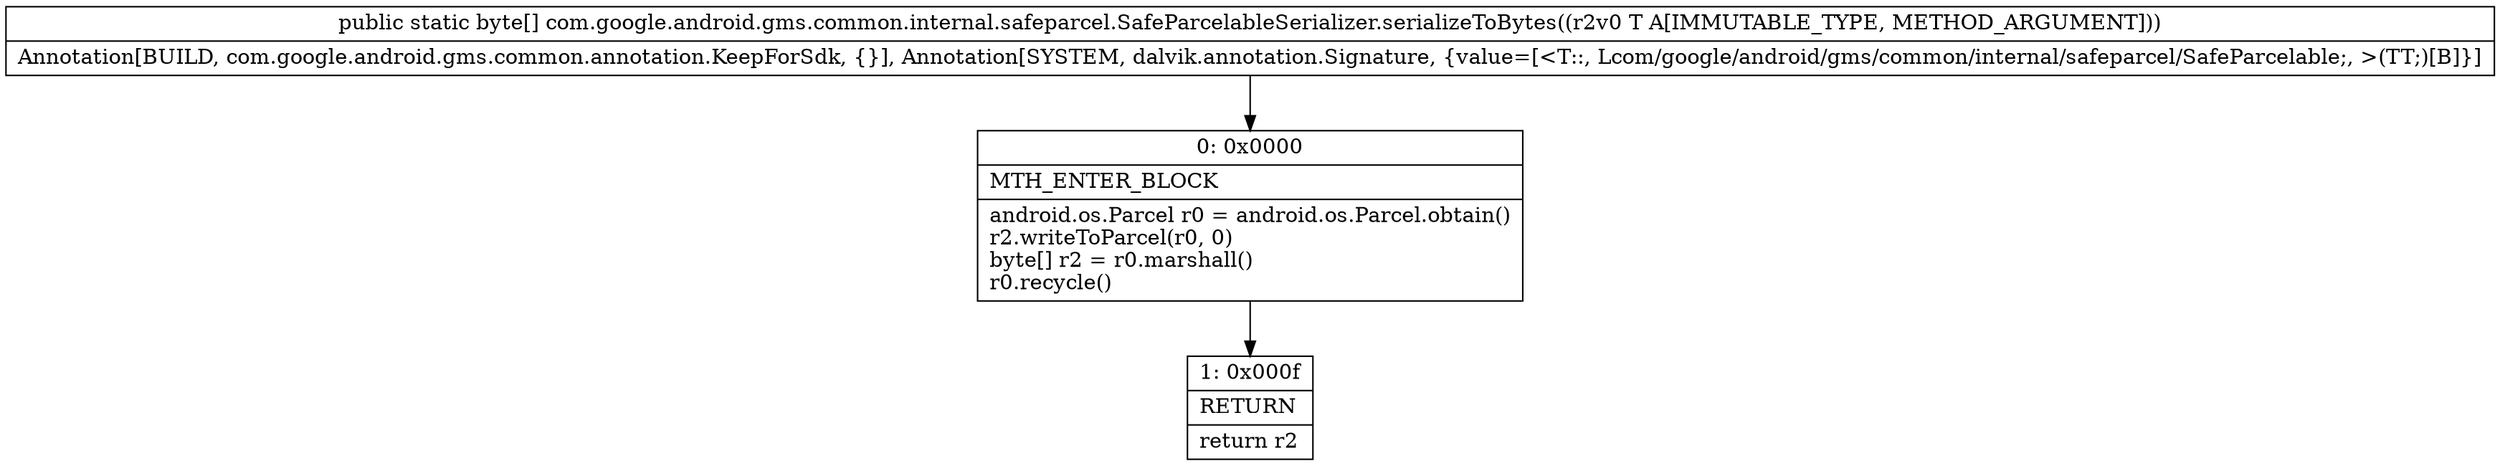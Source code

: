 digraph "CFG forcom.google.android.gms.common.internal.safeparcel.SafeParcelableSerializer.serializeToBytes(Lcom\/google\/android\/gms\/common\/internal\/safeparcel\/SafeParcelable;)[B" {
Node_0 [shape=record,label="{0\:\ 0x0000|MTH_ENTER_BLOCK\l|android.os.Parcel r0 = android.os.Parcel.obtain()\lr2.writeToParcel(r0, 0)\lbyte[] r2 = r0.marshall()\lr0.recycle()\l}"];
Node_1 [shape=record,label="{1\:\ 0x000f|RETURN\l|return r2\l}"];
MethodNode[shape=record,label="{public static byte[] com.google.android.gms.common.internal.safeparcel.SafeParcelableSerializer.serializeToBytes((r2v0 T A[IMMUTABLE_TYPE, METHOD_ARGUMENT]))  | Annotation[BUILD, com.google.android.gms.common.annotation.KeepForSdk, \{\}], Annotation[SYSTEM, dalvik.annotation.Signature, \{value=[\<T::, Lcom\/google\/android\/gms\/common\/internal\/safeparcel\/SafeParcelable;, \>(TT;)[B]\}]\l}"];
MethodNode -> Node_0;
Node_0 -> Node_1;
}

